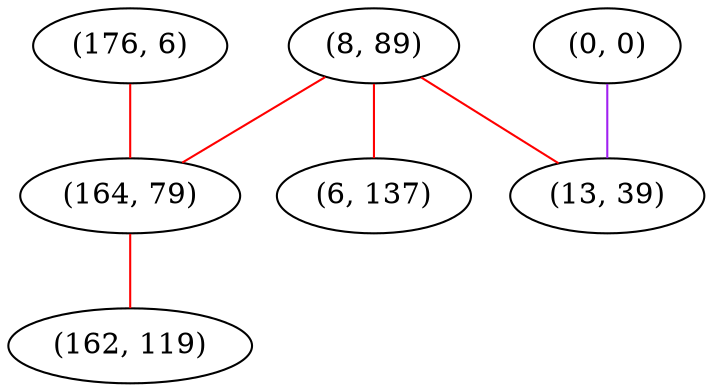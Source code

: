 graph "" {
"(8, 89)";
"(176, 6)";
"(6, 137)";
"(0, 0)";
"(164, 79)";
"(162, 119)";
"(13, 39)";
"(8, 89)" -- "(6, 137)"  [color=red, key=0, weight=1];
"(8, 89)" -- "(13, 39)"  [color=red, key=0, weight=1];
"(8, 89)" -- "(164, 79)"  [color=red, key=0, weight=1];
"(176, 6)" -- "(164, 79)"  [color=red, key=0, weight=1];
"(0, 0)" -- "(13, 39)"  [color=purple, key=0, weight=4];
"(164, 79)" -- "(162, 119)"  [color=red, key=0, weight=1];
}
